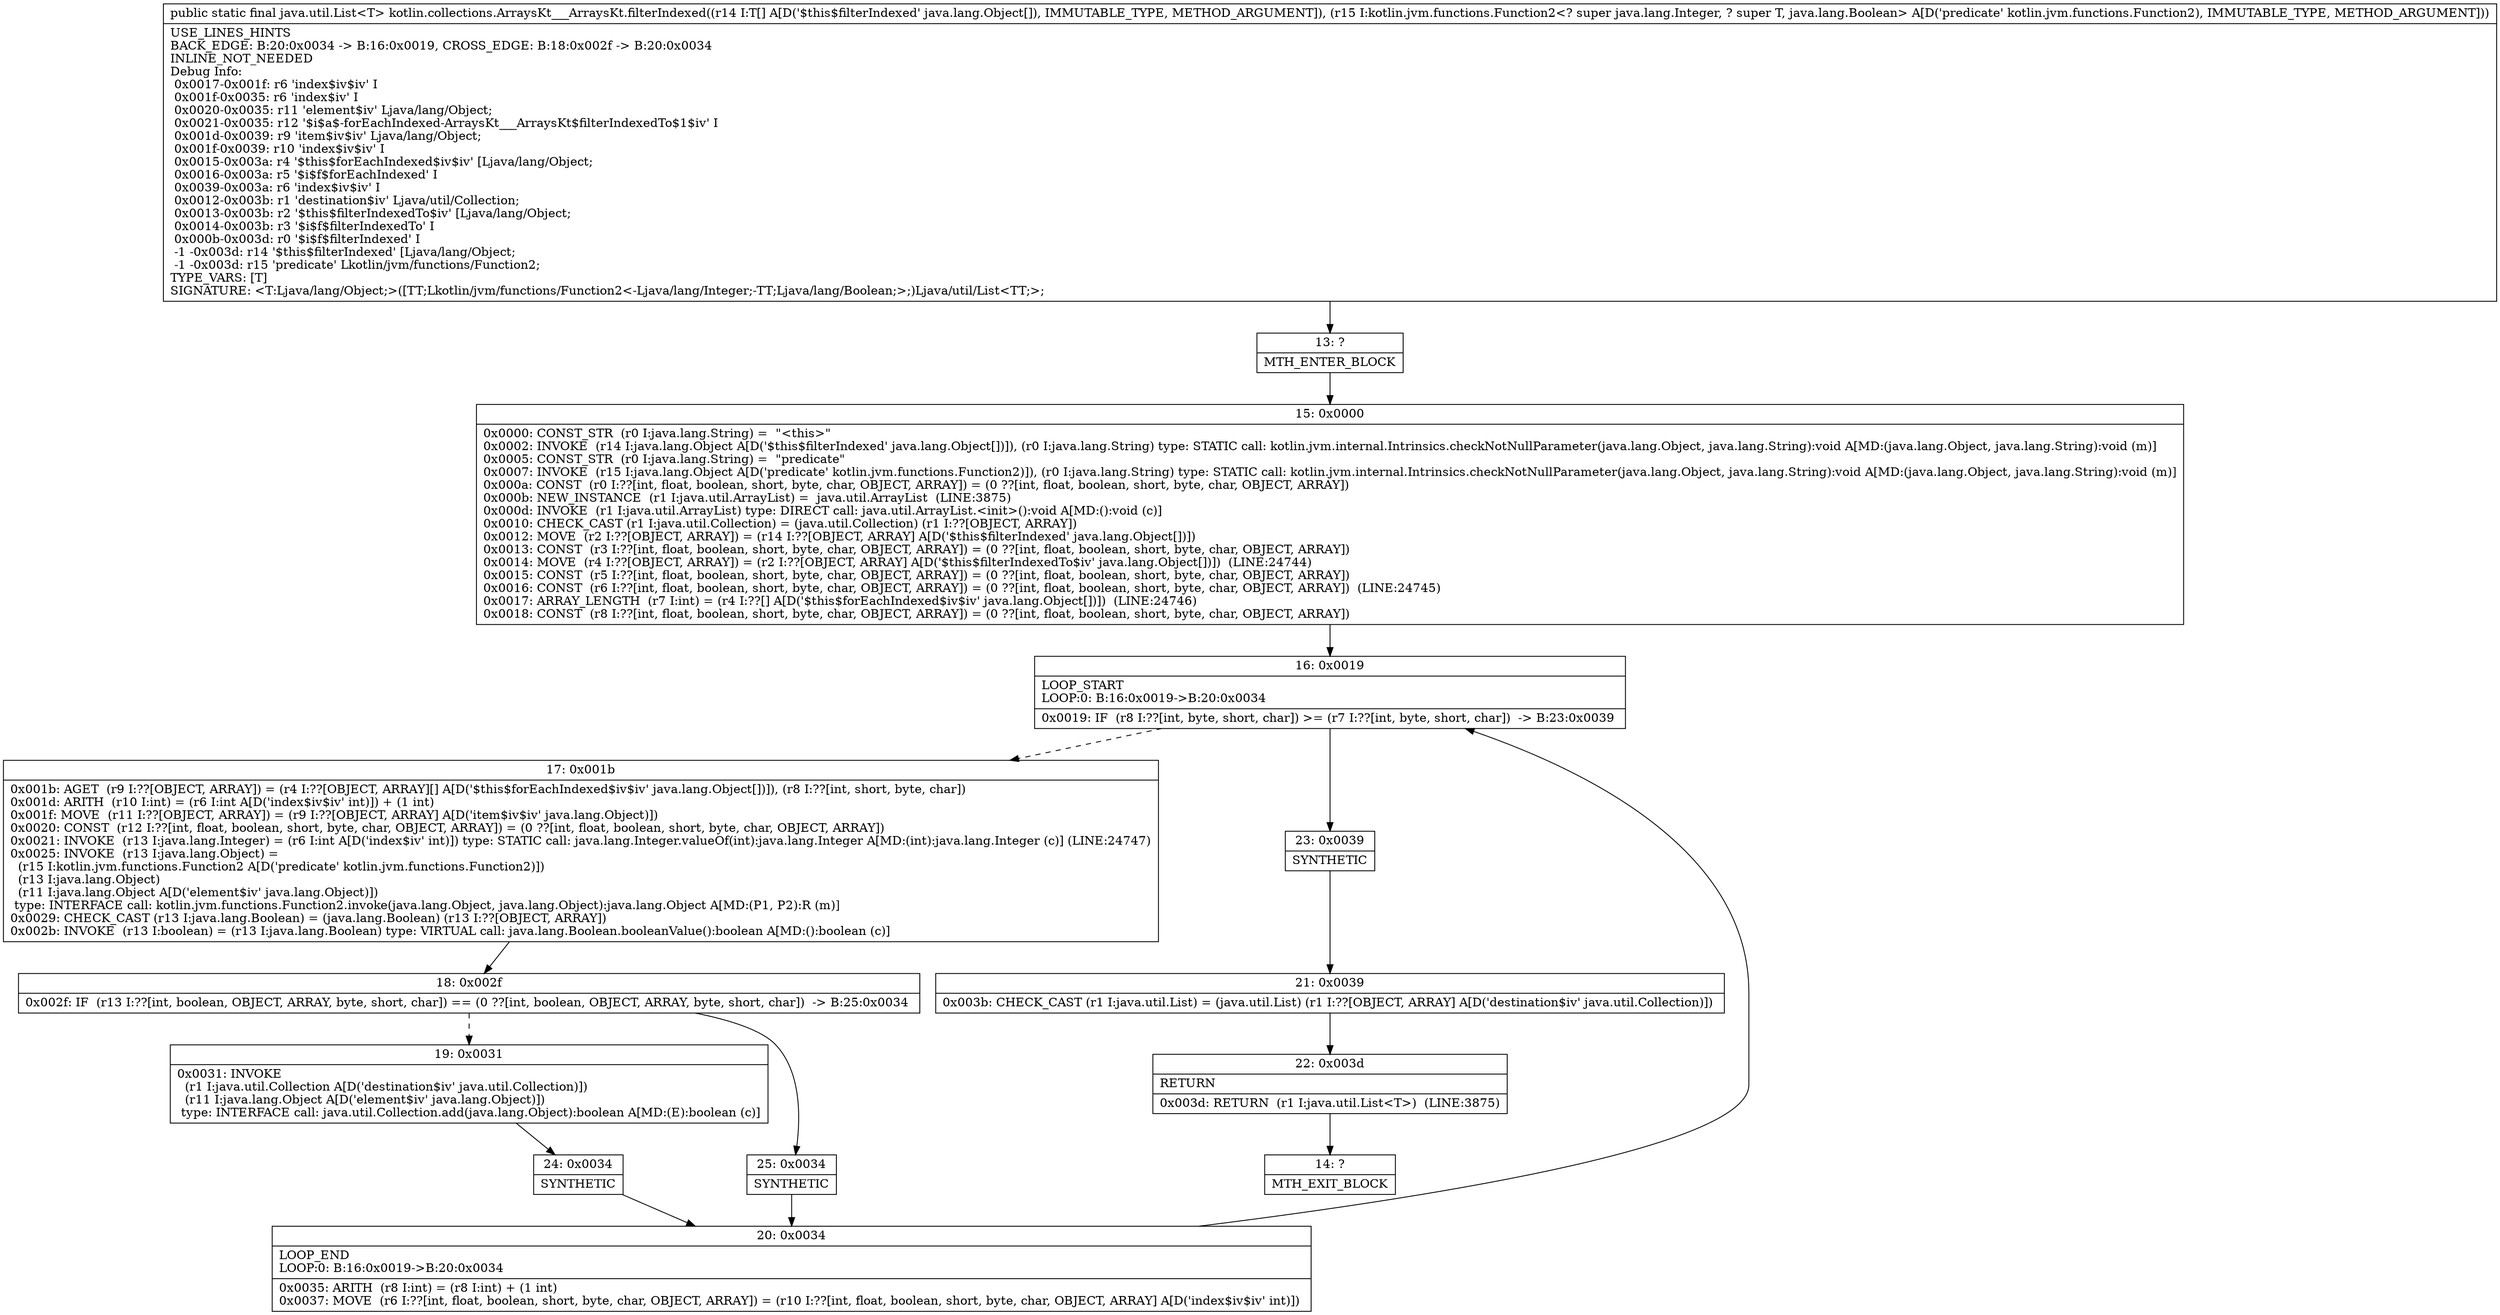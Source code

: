 digraph "CFG forkotlin.collections.ArraysKt___ArraysKt.filterIndexed([Ljava\/lang\/Object;Lkotlin\/jvm\/functions\/Function2;)Ljava\/util\/List;" {
Node_13 [shape=record,label="{13\:\ ?|MTH_ENTER_BLOCK\l}"];
Node_15 [shape=record,label="{15\:\ 0x0000|0x0000: CONST_STR  (r0 I:java.lang.String) =  \"\<this\>\" \l0x0002: INVOKE  (r14 I:java.lang.Object A[D('$this$filterIndexed' java.lang.Object[])]), (r0 I:java.lang.String) type: STATIC call: kotlin.jvm.internal.Intrinsics.checkNotNullParameter(java.lang.Object, java.lang.String):void A[MD:(java.lang.Object, java.lang.String):void (m)]\l0x0005: CONST_STR  (r0 I:java.lang.String) =  \"predicate\" \l0x0007: INVOKE  (r15 I:java.lang.Object A[D('predicate' kotlin.jvm.functions.Function2)]), (r0 I:java.lang.String) type: STATIC call: kotlin.jvm.internal.Intrinsics.checkNotNullParameter(java.lang.Object, java.lang.String):void A[MD:(java.lang.Object, java.lang.String):void (m)]\l0x000a: CONST  (r0 I:??[int, float, boolean, short, byte, char, OBJECT, ARRAY]) = (0 ??[int, float, boolean, short, byte, char, OBJECT, ARRAY]) \l0x000b: NEW_INSTANCE  (r1 I:java.util.ArrayList) =  java.util.ArrayList  (LINE:3875)\l0x000d: INVOKE  (r1 I:java.util.ArrayList) type: DIRECT call: java.util.ArrayList.\<init\>():void A[MD:():void (c)]\l0x0010: CHECK_CAST (r1 I:java.util.Collection) = (java.util.Collection) (r1 I:??[OBJECT, ARRAY]) \l0x0012: MOVE  (r2 I:??[OBJECT, ARRAY]) = (r14 I:??[OBJECT, ARRAY] A[D('$this$filterIndexed' java.lang.Object[])]) \l0x0013: CONST  (r3 I:??[int, float, boolean, short, byte, char, OBJECT, ARRAY]) = (0 ??[int, float, boolean, short, byte, char, OBJECT, ARRAY]) \l0x0014: MOVE  (r4 I:??[OBJECT, ARRAY]) = (r2 I:??[OBJECT, ARRAY] A[D('$this$filterIndexedTo$iv' java.lang.Object[])])  (LINE:24744)\l0x0015: CONST  (r5 I:??[int, float, boolean, short, byte, char, OBJECT, ARRAY]) = (0 ??[int, float, boolean, short, byte, char, OBJECT, ARRAY]) \l0x0016: CONST  (r6 I:??[int, float, boolean, short, byte, char, OBJECT, ARRAY]) = (0 ??[int, float, boolean, short, byte, char, OBJECT, ARRAY])  (LINE:24745)\l0x0017: ARRAY_LENGTH  (r7 I:int) = (r4 I:??[] A[D('$this$forEachIndexed$iv$iv' java.lang.Object[])])  (LINE:24746)\l0x0018: CONST  (r8 I:??[int, float, boolean, short, byte, char, OBJECT, ARRAY]) = (0 ??[int, float, boolean, short, byte, char, OBJECT, ARRAY]) \l}"];
Node_16 [shape=record,label="{16\:\ 0x0019|LOOP_START\lLOOP:0: B:16:0x0019\-\>B:20:0x0034\l|0x0019: IF  (r8 I:??[int, byte, short, char]) \>= (r7 I:??[int, byte, short, char])  \-\> B:23:0x0039 \l}"];
Node_17 [shape=record,label="{17\:\ 0x001b|0x001b: AGET  (r9 I:??[OBJECT, ARRAY]) = (r4 I:??[OBJECT, ARRAY][] A[D('$this$forEachIndexed$iv$iv' java.lang.Object[])]), (r8 I:??[int, short, byte, char]) \l0x001d: ARITH  (r10 I:int) = (r6 I:int A[D('index$iv$iv' int)]) + (1 int) \l0x001f: MOVE  (r11 I:??[OBJECT, ARRAY]) = (r9 I:??[OBJECT, ARRAY] A[D('item$iv$iv' java.lang.Object)]) \l0x0020: CONST  (r12 I:??[int, float, boolean, short, byte, char, OBJECT, ARRAY]) = (0 ??[int, float, boolean, short, byte, char, OBJECT, ARRAY]) \l0x0021: INVOKE  (r13 I:java.lang.Integer) = (r6 I:int A[D('index$iv' int)]) type: STATIC call: java.lang.Integer.valueOf(int):java.lang.Integer A[MD:(int):java.lang.Integer (c)] (LINE:24747)\l0x0025: INVOKE  (r13 I:java.lang.Object) = \l  (r15 I:kotlin.jvm.functions.Function2 A[D('predicate' kotlin.jvm.functions.Function2)])\l  (r13 I:java.lang.Object)\l  (r11 I:java.lang.Object A[D('element$iv' java.lang.Object)])\l type: INTERFACE call: kotlin.jvm.functions.Function2.invoke(java.lang.Object, java.lang.Object):java.lang.Object A[MD:(P1, P2):R (m)]\l0x0029: CHECK_CAST (r13 I:java.lang.Boolean) = (java.lang.Boolean) (r13 I:??[OBJECT, ARRAY]) \l0x002b: INVOKE  (r13 I:boolean) = (r13 I:java.lang.Boolean) type: VIRTUAL call: java.lang.Boolean.booleanValue():boolean A[MD:():boolean (c)]\l}"];
Node_18 [shape=record,label="{18\:\ 0x002f|0x002f: IF  (r13 I:??[int, boolean, OBJECT, ARRAY, byte, short, char]) == (0 ??[int, boolean, OBJECT, ARRAY, byte, short, char])  \-\> B:25:0x0034 \l}"];
Node_19 [shape=record,label="{19\:\ 0x0031|0x0031: INVOKE  \l  (r1 I:java.util.Collection A[D('destination$iv' java.util.Collection)])\l  (r11 I:java.lang.Object A[D('element$iv' java.lang.Object)])\l type: INTERFACE call: java.util.Collection.add(java.lang.Object):boolean A[MD:(E):boolean (c)]\l}"];
Node_24 [shape=record,label="{24\:\ 0x0034|SYNTHETIC\l}"];
Node_20 [shape=record,label="{20\:\ 0x0034|LOOP_END\lLOOP:0: B:16:0x0019\-\>B:20:0x0034\l|0x0035: ARITH  (r8 I:int) = (r8 I:int) + (1 int) \l0x0037: MOVE  (r6 I:??[int, float, boolean, short, byte, char, OBJECT, ARRAY]) = (r10 I:??[int, float, boolean, short, byte, char, OBJECT, ARRAY] A[D('index$iv$iv' int)]) \l}"];
Node_25 [shape=record,label="{25\:\ 0x0034|SYNTHETIC\l}"];
Node_23 [shape=record,label="{23\:\ 0x0039|SYNTHETIC\l}"];
Node_21 [shape=record,label="{21\:\ 0x0039|0x003b: CHECK_CAST (r1 I:java.util.List) = (java.util.List) (r1 I:??[OBJECT, ARRAY] A[D('destination$iv' java.util.Collection)]) \l}"];
Node_22 [shape=record,label="{22\:\ 0x003d|RETURN\l|0x003d: RETURN  (r1 I:java.util.List\<T\>)  (LINE:3875)\l}"];
Node_14 [shape=record,label="{14\:\ ?|MTH_EXIT_BLOCK\l}"];
MethodNode[shape=record,label="{public static final java.util.List\<T\> kotlin.collections.ArraysKt___ArraysKt.filterIndexed((r14 I:T[] A[D('$this$filterIndexed' java.lang.Object[]), IMMUTABLE_TYPE, METHOD_ARGUMENT]), (r15 I:kotlin.jvm.functions.Function2\<? super java.lang.Integer, ? super T, java.lang.Boolean\> A[D('predicate' kotlin.jvm.functions.Function2), IMMUTABLE_TYPE, METHOD_ARGUMENT]))  | USE_LINES_HINTS\lBACK_EDGE: B:20:0x0034 \-\> B:16:0x0019, CROSS_EDGE: B:18:0x002f \-\> B:20:0x0034\lINLINE_NOT_NEEDED\lDebug Info:\l  0x0017\-0x001f: r6 'index$iv$iv' I\l  0x001f\-0x0035: r6 'index$iv' I\l  0x0020\-0x0035: r11 'element$iv' Ljava\/lang\/Object;\l  0x0021\-0x0035: r12 '$i$a$\-forEachIndexed\-ArraysKt___ArraysKt$filterIndexedTo$1$iv' I\l  0x001d\-0x0039: r9 'item$iv$iv' Ljava\/lang\/Object;\l  0x001f\-0x0039: r10 'index$iv$iv' I\l  0x0015\-0x003a: r4 '$this$forEachIndexed$iv$iv' [Ljava\/lang\/Object;\l  0x0016\-0x003a: r5 '$i$f$forEachIndexed' I\l  0x0039\-0x003a: r6 'index$iv$iv' I\l  0x0012\-0x003b: r1 'destination$iv' Ljava\/util\/Collection;\l  0x0013\-0x003b: r2 '$this$filterIndexedTo$iv' [Ljava\/lang\/Object;\l  0x0014\-0x003b: r3 '$i$f$filterIndexedTo' I\l  0x000b\-0x003d: r0 '$i$f$filterIndexed' I\l  \-1 \-0x003d: r14 '$this$filterIndexed' [Ljava\/lang\/Object;\l  \-1 \-0x003d: r15 'predicate' Lkotlin\/jvm\/functions\/Function2;\lTYPE_VARS: [T]\lSIGNATURE: \<T:Ljava\/lang\/Object;\>([TT;Lkotlin\/jvm\/functions\/Function2\<\-Ljava\/lang\/Integer;\-TT;Ljava\/lang\/Boolean;\>;)Ljava\/util\/List\<TT;\>;\l}"];
MethodNode -> Node_13;Node_13 -> Node_15;
Node_15 -> Node_16;
Node_16 -> Node_17[style=dashed];
Node_16 -> Node_23;
Node_17 -> Node_18;
Node_18 -> Node_19[style=dashed];
Node_18 -> Node_25;
Node_19 -> Node_24;
Node_24 -> Node_20;
Node_20 -> Node_16;
Node_25 -> Node_20;
Node_23 -> Node_21;
Node_21 -> Node_22;
Node_22 -> Node_14;
}


